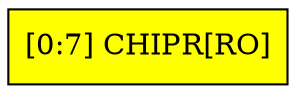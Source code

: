 digraph CHIPR{
node [shape = "record" 
 style="filled" ];
node0 [ label = "[0:7] CHIPR[RO]"
 fillcolor = "yellow"];
}